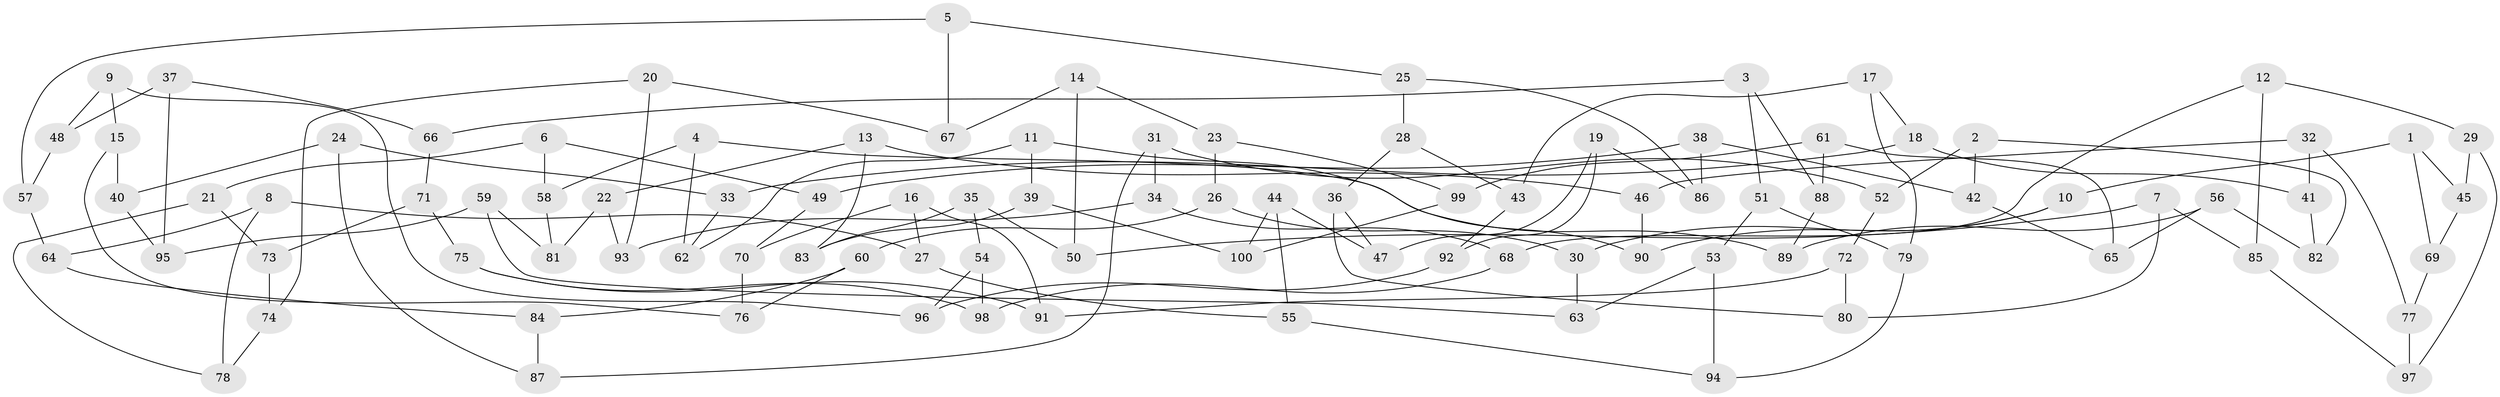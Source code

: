 // Generated by graph-tools (version 1.1) at 2025/39/02/21/25 10:39:00]
// undirected, 100 vertices, 150 edges
graph export_dot {
graph [start="1"]
  node [color=gray90,style=filled];
  1;
  2;
  3;
  4;
  5;
  6;
  7;
  8;
  9;
  10;
  11;
  12;
  13;
  14;
  15;
  16;
  17;
  18;
  19;
  20;
  21;
  22;
  23;
  24;
  25;
  26;
  27;
  28;
  29;
  30;
  31;
  32;
  33;
  34;
  35;
  36;
  37;
  38;
  39;
  40;
  41;
  42;
  43;
  44;
  45;
  46;
  47;
  48;
  49;
  50;
  51;
  52;
  53;
  54;
  55;
  56;
  57;
  58;
  59;
  60;
  61;
  62;
  63;
  64;
  65;
  66;
  67;
  68;
  69;
  70;
  71;
  72;
  73;
  74;
  75;
  76;
  77;
  78;
  79;
  80;
  81;
  82;
  83;
  84;
  85;
  86;
  87;
  88;
  89;
  90;
  91;
  92;
  93;
  94;
  95;
  96;
  97;
  98;
  99;
  100;
  1 -- 45;
  1 -- 10;
  1 -- 69;
  2 -- 52;
  2 -- 82;
  2 -- 42;
  3 -- 51;
  3 -- 88;
  3 -- 66;
  4 -- 62;
  4 -- 58;
  4 -- 89;
  5 -- 67;
  5 -- 25;
  5 -- 57;
  6 -- 21;
  6 -- 58;
  6 -- 49;
  7 -- 80;
  7 -- 50;
  7 -- 85;
  8 -- 64;
  8 -- 78;
  8 -- 27;
  9 -- 48;
  9 -- 15;
  9 -- 96;
  10 -- 90;
  10 -- 30;
  11 -- 90;
  11 -- 39;
  11 -- 62;
  12 -- 29;
  12 -- 68;
  12 -- 85;
  13 -- 46;
  13 -- 22;
  13 -- 83;
  14 -- 23;
  14 -- 67;
  14 -- 50;
  15 -- 40;
  15 -- 76;
  16 -- 91;
  16 -- 70;
  16 -- 27;
  17 -- 43;
  17 -- 18;
  17 -- 79;
  18 -- 33;
  18 -- 41;
  19 -- 86;
  19 -- 47;
  19 -- 92;
  20 -- 74;
  20 -- 67;
  20 -- 93;
  21 -- 73;
  21 -- 78;
  22 -- 93;
  22 -- 81;
  23 -- 26;
  23 -- 99;
  24 -- 87;
  24 -- 33;
  24 -- 40;
  25 -- 86;
  25 -- 28;
  26 -- 30;
  26 -- 60;
  27 -- 55;
  28 -- 36;
  28 -- 43;
  29 -- 45;
  29 -- 97;
  30 -- 63;
  31 -- 34;
  31 -- 87;
  31 -- 52;
  32 -- 77;
  32 -- 46;
  32 -- 41;
  33 -- 62;
  34 -- 68;
  34 -- 93;
  35 -- 54;
  35 -- 50;
  35 -- 83;
  36 -- 80;
  36 -- 47;
  37 -- 66;
  37 -- 48;
  37 -- 95;
  38 -- 86;
  38 -- 42;
  38 -- 49;
  39 -- 100;
  39 -- 83;
  40 -- 95;
  41 -- 82;
  42 -- 65;
  43 -- 92;
  44 -- 47;
  44 -- 100;
  44 -- 55;
  45 -- 69;
  46 -- 90;
  48 -- 57;
  49 -- 70;
  51 -- 79;
  51 -- 53;
  52 -- 72;
  53 -- 63;
  53 -- 94;
  54 -- 96;
  54 -- 98;
  55 -- 94;
  56 -- 82;
  56 -- 65;
  56 -- 89;
  57 -- 64;
  58 -- 81;
  59 -- 81;
  59 -- 63;
  59 -- 95;
  60 -- 84;
  60 -- 76;
  61 -- 99;
  61 -- 88;
  61 -- 65;
  64 -- 84;
  66 -- 71;
  68 -- 98;
  69 -- 77;
  70 -- 76;
  71 -- 75;
  71 -- 73;
  72 -- 91;
  72 -- 80;
  73 -- 74;
  74 -- 78;
  75 -- 98;
  75 -- 91;
  77 -- 97;
  79 -- 94;
  84 -- 87;
  85 -- 97;
  88 -- 89;
  92 -- 96;
  99 -- 100;
}
